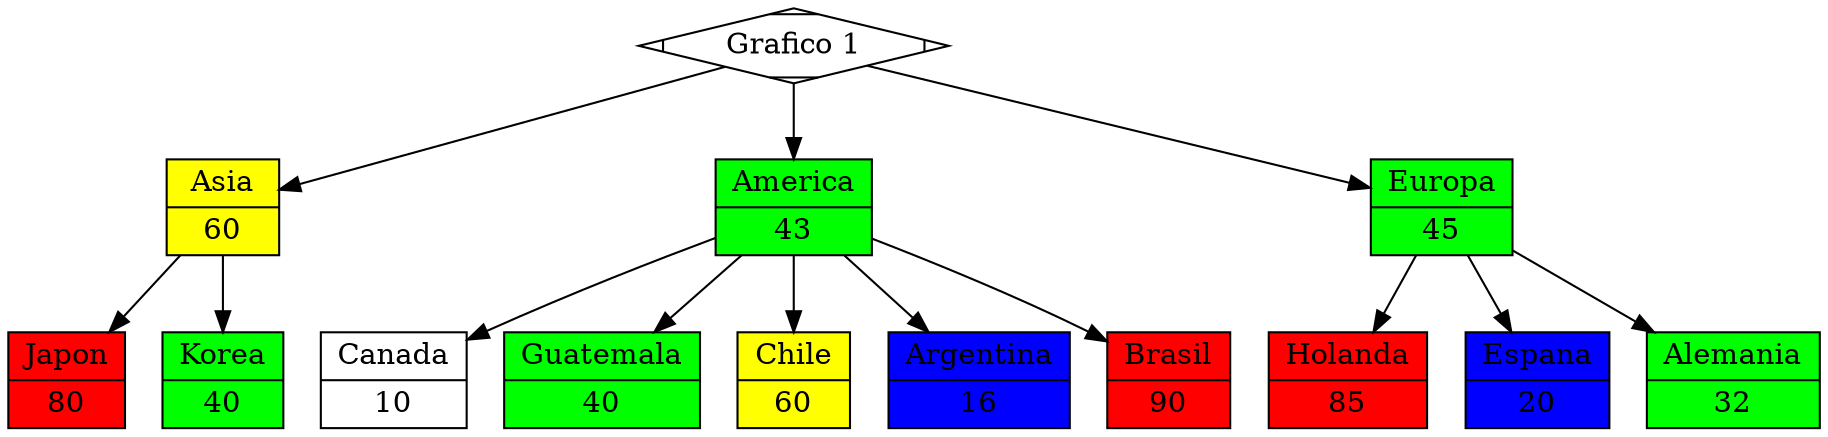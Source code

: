 digraph G {
start[shape=Mdiamond label="Grafico 1"];
start->Asia;
Asia[shape=record label="{Asia|60}" style=filled fillcolor=yellow];
Asia->Japon;
Japon[shape=record label="{Japon|80}" style=filled fillcolor=red];
Asia->Korea;
Korea[shape=record label="{Korea|40}" style=filled fillcolor=green];
start->America;
America[shape=record label="{America|43}" style=filled fillcolor=green];
America->Canada;
Canada[shape=record label="{Canada|10}" style=filled fillcolor=white];
America->Guatemala;
Guatemala[shape=record label="{Guatemala|40}" style=filled fillcolor=green];
America->Chile;
Chile[shape=record label="{Chile|60}" style=filled fillcolor=yellow];
America->Argentina;
Argentina[shape=record label="{Argentina|16}" style=filled fillcolor=blue];
America->Brasil;
Brasil[shape=record label="{Brasil|90}" style=filled fillcolor=red];
start->Europa;
Europa[shape=record label="{Europa|45}" style=filled fillcolor=green];
Europa->Holanda;
Holanda[shape=record label="{Holanda|85}" style=filled fillcolor=red];
Europa->Espana;
Espana[shape=record label="{Espana|20}" style=filled fillcolor=blue];
Europa->Alemania;
Alemania[shape=record label="{Alemania|32}" style=filled fillcolor=green];
}
